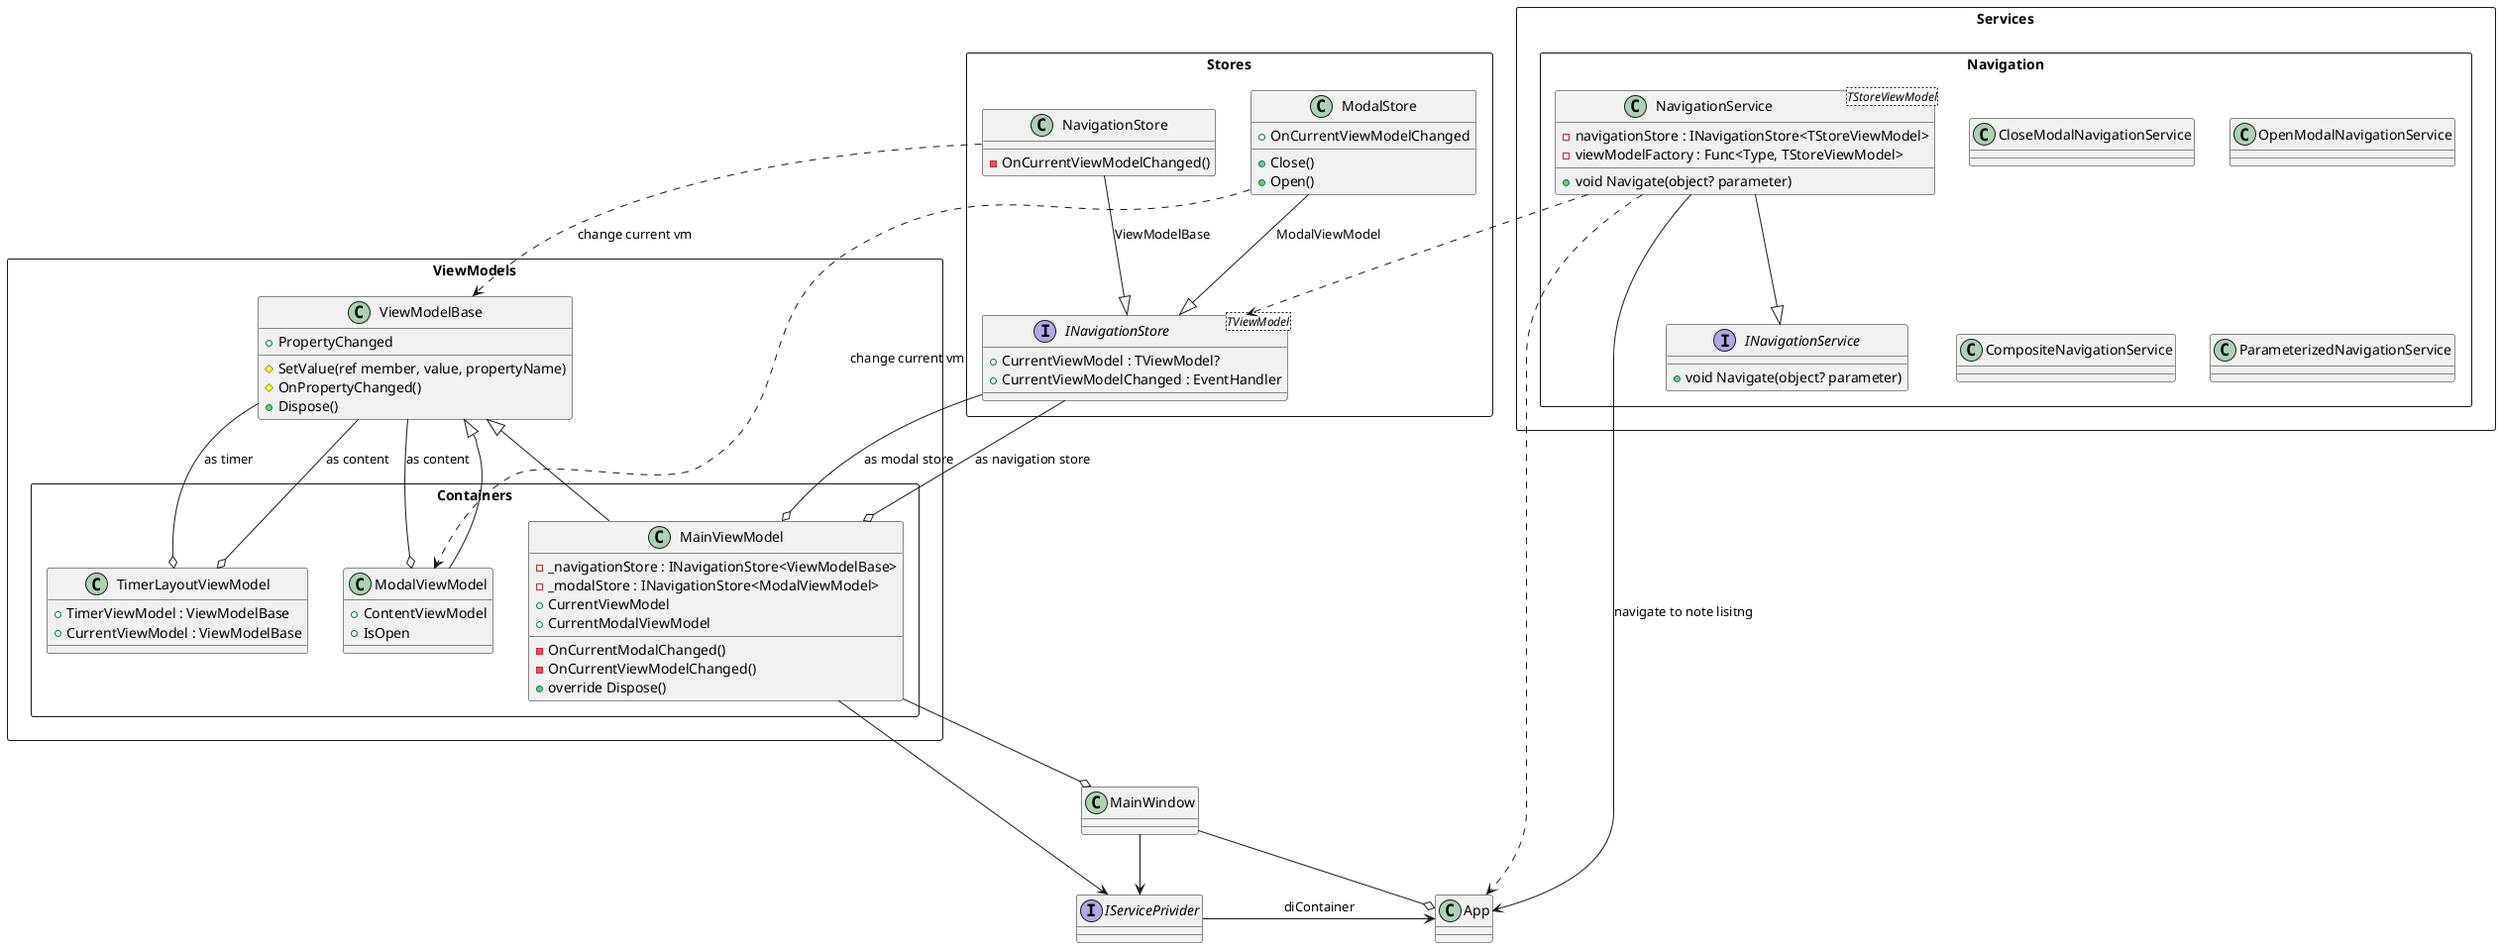 @startuml

class "App" as app
interface "IServicePrivider" as di
di -> app :diContainer

class "MainWindow" as mainWindow

rectangle ViewModels {
        class "ViewModelBase" as vm {
            # SetValue(ref member, value, propertyName)
            + PropertyChanged
            # OnPropertyChanged()
            + Dispose()
        }

    rectangle Containers {
        class "MainViewModel" as mainVM {
            - _navigationStore : INavigationStore<ViewModelBase>
            - _modalStore : INavigationStore<ModalViewModel>
            + CurrentViewModel
            + CurrentModalViewModel
            - OnCurrentModalChanged()
            - OnCurrentViewModelChanged()
            + override Dispose()
        }

        class "ModalViewModel" as modalVM {
            + ContentViewModel
            + IsOpen
        }

        class "TimerLayoutViewModel" as timerLayout {
            + TimerViewModel : ViewModelBase
            + CurrentViewModel : ViewModelBase
        }

        mainVM --o mainWindow
        mainVM --> di
        modalVM --|> vm
        vm --o modalVM : as content
        vm --o timerLayout :as timer
        vm --o timerLayout :as content
    }

}


mainWindow --o app
mainWindow --> di


rectangle "Services" {

    rectangle "Navigation" {

        class "NavigationService<TStoreViewModel>" as navService{
            - navigationStore : INavigationStore<TStoreViewModel>
            - viewModelFactory : Func<Type, TStoreViewModel>
            + void Navigate(object? parameter)
        }

        interface "INavigationService" as InavService {
            + void Navigate(object? parameter)
        }

        class CloseModalNavigationService
        class OpenModalNavigationService
        class CompositeNavigationService
        class ParameterizedNavigationService

    }

}


rectangle Stores {
    interface "INavigationStore<TViewModel>" as InavStore {
        + CurrentViewModel : TViewModel?
        + CurrentViewModelChanged : EventHandler
    }

    class "NavigationStore" as navStore {
        - OnCurrentViewModelChanged()
    }

    class "ModalStore" as modalStore {
        + Close()
        + Open()
        + OnCurrentViewModelChanged
    }

    navStore --|> InavStore :ViewModelBase
    modalStore --|> InavStore :ModalViewModel
    navStore ..> vm :change current vm
    
    InavStore --o mainVM : as navigation store
    InavStore --o mainVM : as modal store

    modalStore ..> modalVM :change current vm

}




navService ..> InavStore


navService --> app : "navigate to note lisitng"

navService ..> app

navService --|> InavService

mainVM --|> vm

@enduml